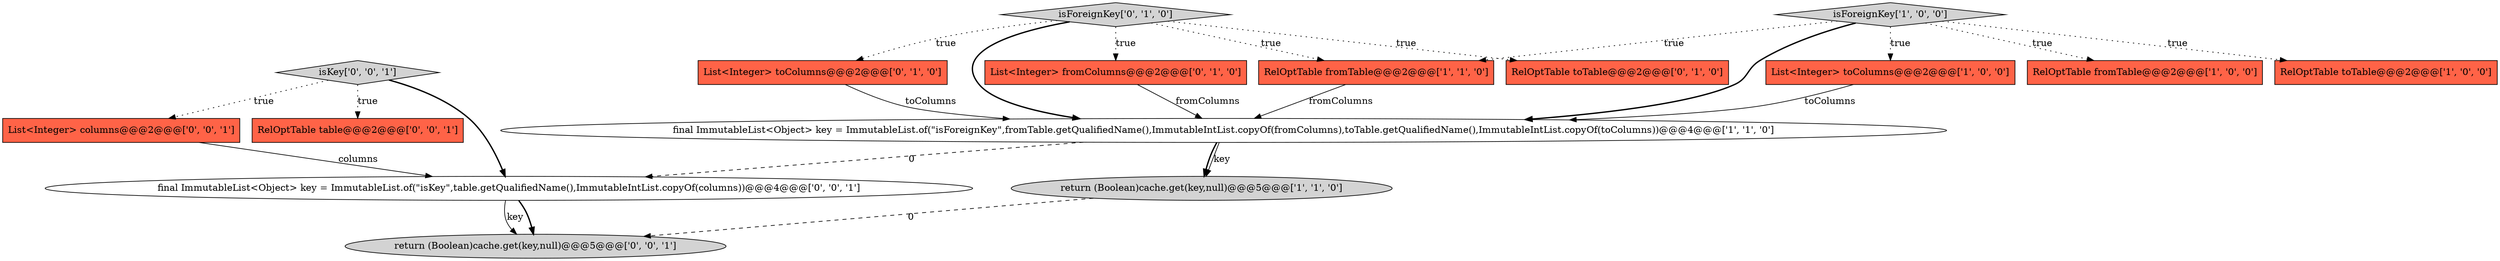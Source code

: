 digraph {
11 [style = filled, label = "return (Boolean)cache.get(key,null)@@@5@@@['0', '0', '1']", fillcolor = lightgray, shape = ellipse image = "AAA0AAABBB3BBB"];
15 [style = filled, label = "List<Integer> columns@@@2@@@['0', '0', '1']", fillcolor = tomato, shape = box image = "AAA0AAABBB3BBB"];
1 [style = filled, label = "RelOptTable fromTable@@@2@@@['1', '0', '0']", fillcolor = tomato, shape = box image = "AAA0AAABBB1BBB"];
14 [style = filled, label = "RelOptTable table@@@2@@@['0', '0', '1']", fillcolor = tomato, shape = box image = "AAA0AAABBB3BBB"];
9 [style = filled, label = "RelOptTable toTable@@@2@@@['0', '1', '0']", fillcolor = tomato, shape = box image = "AAA0AAABBB2BBB"];
2 [style = filled, label = "final ImmutableList<Object> key = ImmutableList.of(\"isForeignKey\",fromTable.getQualifiedName(),ImmutableIntList.copyOf(fromColumns),toTable.getQualifiedName(),ImmutableIntList.copyOf(toColumns))@@@4@@@['1', '1', '0']", fillcolor = white, shape = ellipse image = "AAA0AAABBB1BBB"];
7 [style = filled, label = "isForeignKey['0', '1', '0']", fillcolor = lightgray, shape = diamond image = "AAA0AAABBB2BBB"];
13 [style = filled, label = "isKey['0', '0', '1']", fillcolor = lightgray, shape = diamond image = "AAA0AAABBB3BBB"];
3 [style = filled, label = "RelOptTable toTable@@@2@@@['1', '0', '0']", fillcolor = tomato, shape = box image = "AAA0AAABBB1BBB"];
12 [style = filled, label = "final ImmutableList<Object> key = ImmutableList.of(\"isKey\",table.getQualifiedName(),ImmutableIntList.copyOf(columns))@@@4@@@['0', '0', '1']", fillcolor = white, shape = ellipse image = "AAA0AAABBB3BBB"];
5 [style = filled, label = "isForeignKey['1', '0', '0']", fillcolor = lightgray, shape = diamond image = "AAA0AAABBB1BBB"];
8 [style = filled, label = "List<Integer> fromColumns@@@2@@@['0', '1', '0']", fillcolor = tomato, shape = box image = "AAA0AAABBB2BBB"];
0 [style = filled, label = "return (Boolean)cache.get(key,null)@@@5@@@['1', '1', '0']", fillcolor = lightgray, shape = ellipse image = "AAA0AAABBB1BBB"];
4 [style = filled, label = "List<Integer> toColumns@@@2@@@['1', '0', '0']", fillcolor = tomato, shape = box image = "AAA0AAABBB1BBB"];
6 [style = filled, label = "RelOptTable fromTable@@@2@@@['1', '1', '0']", fillcolor = tomato, shape = box image = "AAA0AAABBB1BBB"];
10 [style = filled, label = "List<Integer> toColumns@@@2@@@['0', '1', '0']", fillcolor = tomato, shape = box image = "AAA0AAABBB2BBB"];
7->6 [style = dotted, label="true"];
7->10 [style = dotted, label="true"];
5->1 [style = dotted, label="true"];
8->2 [style = solid, label="fromColumns"];
12->11 [style = bold, label=""];
5->6 [style = dotted, label="true"];
10->2 [style = solid, label="toColumns"];
0->11 [style = dashed, label="0"];
7->9 [style = dotted, label="true"];
6->2 [style = solid, label="fromColumns"];
5->3 [style = dotted, label="true"];
5->4 [style = dotted, label="true"];
2->12 [style = dashed, label="0"];
5->2 [style = bold, label=""];
2->0 [style = bold, label=""];
13->12 [style = bold, label=""];
7->2 [style = bold, label=""];
4->2 [style = solid, label="toColumns"];
13->15 [style = dotted, label="true"];
12->11 [style = solid, label="key"];
7->8 [style = dotted, label="true"];
13->14 [style = dotted, label="true"];
15->12 [style = solid, label="columns"];
2->0 [style = solid, label="key"];
}
